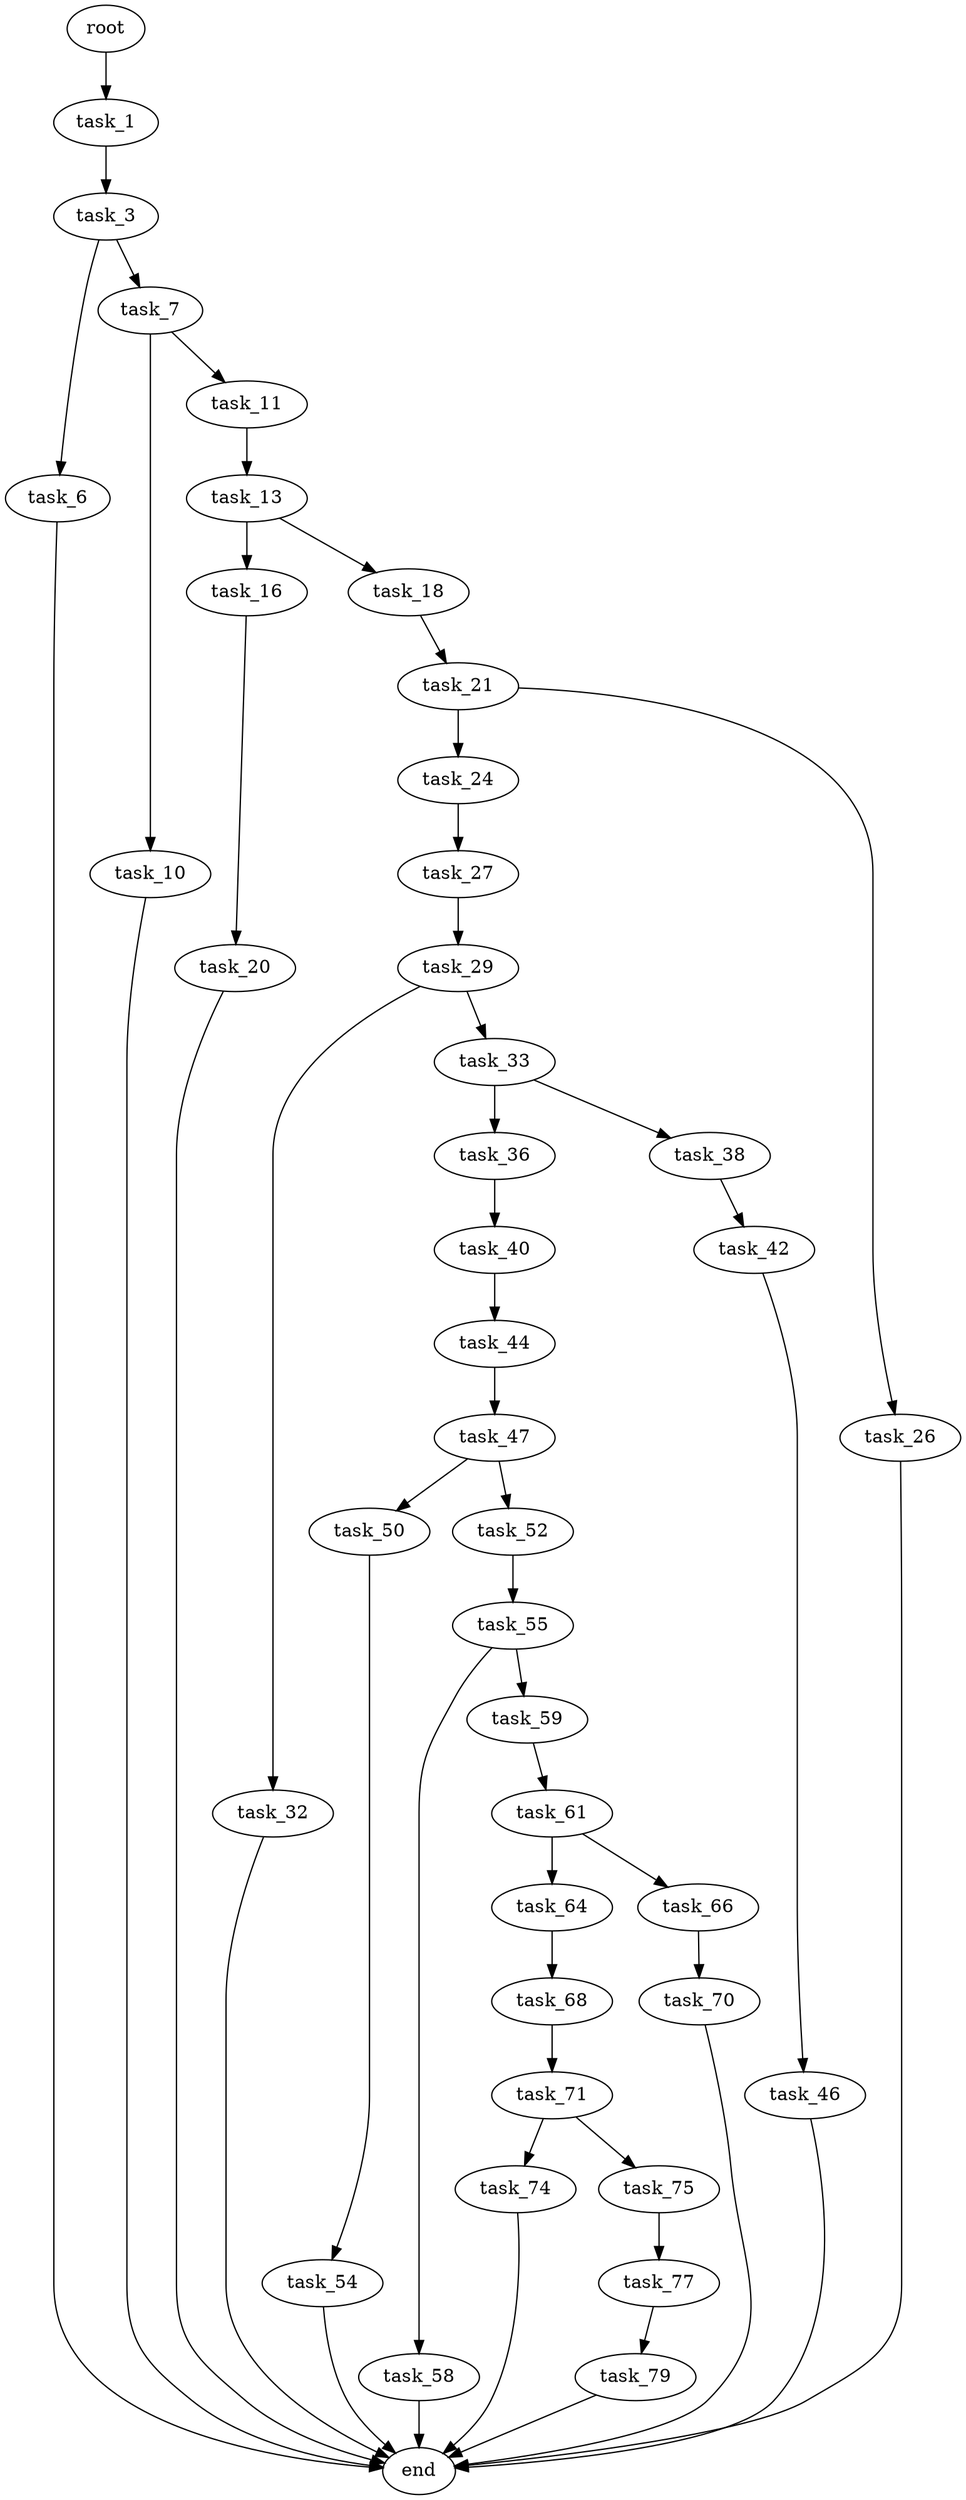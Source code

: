 digraph G {
  root [size="0.000000"];
  task_1 [size="312417780350.000000"];
  task_3 [size="782757789696.000000"];
  task_6 [size="3504817775.000000"];
  task_7 [size="186117566764.000000"];
  task_10 [size="202828432211.000000"];
  task_11 [size="14630358455.000000"];
  task_13 [size="519864165670.000000"];
  task_16 [size="963038328.000000"];
  task_18 [size="539232822618.000000"];
  task_20 [size="39967675844.000000"];
  task_21 [size="33480131502.000000"];
  task_24 [size="222465808728.000000"];
  task_26 [size="14038286356.000000"];
  task_27 [size="782757789696.000000"];
  task_29 [size="24606317120.000000"];
  task_32 [size="36869664831.000000"];
  task_33 [size="1073741824000.000000"];
  task_36 [size="134217728000.000000"];
  task_38 [size="15197061096.000000"];
  task_40 [size="18244465344.000000"];
  task_42 [size="280171780528.000000"];
  task_44 [size="28991029248.000000"];
  task_46 [size="1073741824000.000000"];
  task_47 [size="23204978010.000000"];
  task_50 [size="447934181588.000000"];
  task_52 [size="304465025783.000000"];
  task_54 [size="746784475582.000000"];
  task_55 [size="114385239054.000000"];
  task_58 [size="218241491412.000000"];
  task_59 [size="302387708428.000000"];
  task_61 [size="723219877695.000000"];
  task_64 [size="72252585769.000000"];
  task_66 [size="28991029248.000000"];
  task_68 [size="445822895000.000000"];
  task_70 [size="29054012354.000000"];
  task_71 [size="549755813888.000000"];
  task_74 [size="22602648741.000000"];
  task_75 [size="368293445632.000000"];
  task_77 [size="30291065259.000000"];
  task_79 [size="14126777871.000000"];
  end [size="0.000000"];

  root -> task_1 [size="1.000000"];
  task_1 -> task_3 [size="209715200.000000"];
  task_3 -> task_6 [size="679477248.000000"];
  task_3 -> task_7 [size="679477248.000000"];
  task_6 -> end [size="1.000000"];
  task_7 -> task_10 [size="209715200.000000"];
  task_7 -> task_11 [size="209715200.000000"];
  task_10 -> end [size="1.000000"];
  task_11 -> task_13 [size="679477248.000000"];
  task_13 -> task_16 [size="536870912.000000"];
  task_13 -> task_18 [size="536870912.000000"];
  task_16 -> task_20 [size="33554432.000000"];
  task_18 -> task_21 [size="536870912.000000"];
  task_20 -> end [size="1.000000"];
  task_21 -> task_24 [size="679477248.000000"];
  task_21 -> task_26 [size="679477248.000000"];
  task_24 -> task_27 [size="209715200.000000"];
  task_26 -> end [size="1.000000"];
  task_27 -> task_29 [size="679477248.000000"];
  task_29 -> task_32 [size="838860800.000000"];
  task_29 -> task_33 [size="838860800.000000"];
  task_32 -> end [size="1.000000"];
  task_33 -> task_36 [size="838860800.000000"];
  task_33 -> task_38 [size="838860800.000000"];
  task_36 -> task_40 [size="209715200.000000"];
  task_38 -> task_42 [size="33554432.000000"];
  task_40 -> task_44 [size="33554432.000000"];
  task_42 -> task_46 [size="301989888.000000"];
  task_44 -> task_47 [size="75497472.000000"];
  task_46 -> end [size="1.000000"];
  task_47 -> task_50 [size="33554432.000000"];
  task_47 -> task_52 [size="33554432.000000"];
  task_50 -> task_54 [size="838860800.000000"];
  task_52 -> task_55 [size="209715200.000000"];
  task_54 -> end [size="1.000000"];
  task_55 -> task_58 [size="209715200.000000"];
  task_55 -> task_59 [size="209715200.000000"];
  task_58 -> end [size="1.000000"];
  task_59 -> task_61 [size="838860800.000000"];
  task_61 -> task_64 [size="536870912.000000"];
  task_61 -> task_66 [size="536870912.000000"];
  task_64 -> task_68 [size="209715200.000000"];
  task_66 -> task_70 [size="75497472.000000"];
  task_68 -> task_71 [size="301989888.000000"];
  task_70 -> end [size="1.000000"];
  task_71 -> task_74 [size="536870912.000000"];
  task_71 -> task_75 [size="536870912.000000"];
  task_74 -> end [size="1.000000"];
  task_75 -> task_77 [size="411041792.000000"];
  task_77 -> task_79 [size="33554432.000000"];
  task_79 -> end [size="1.000000"];
}
